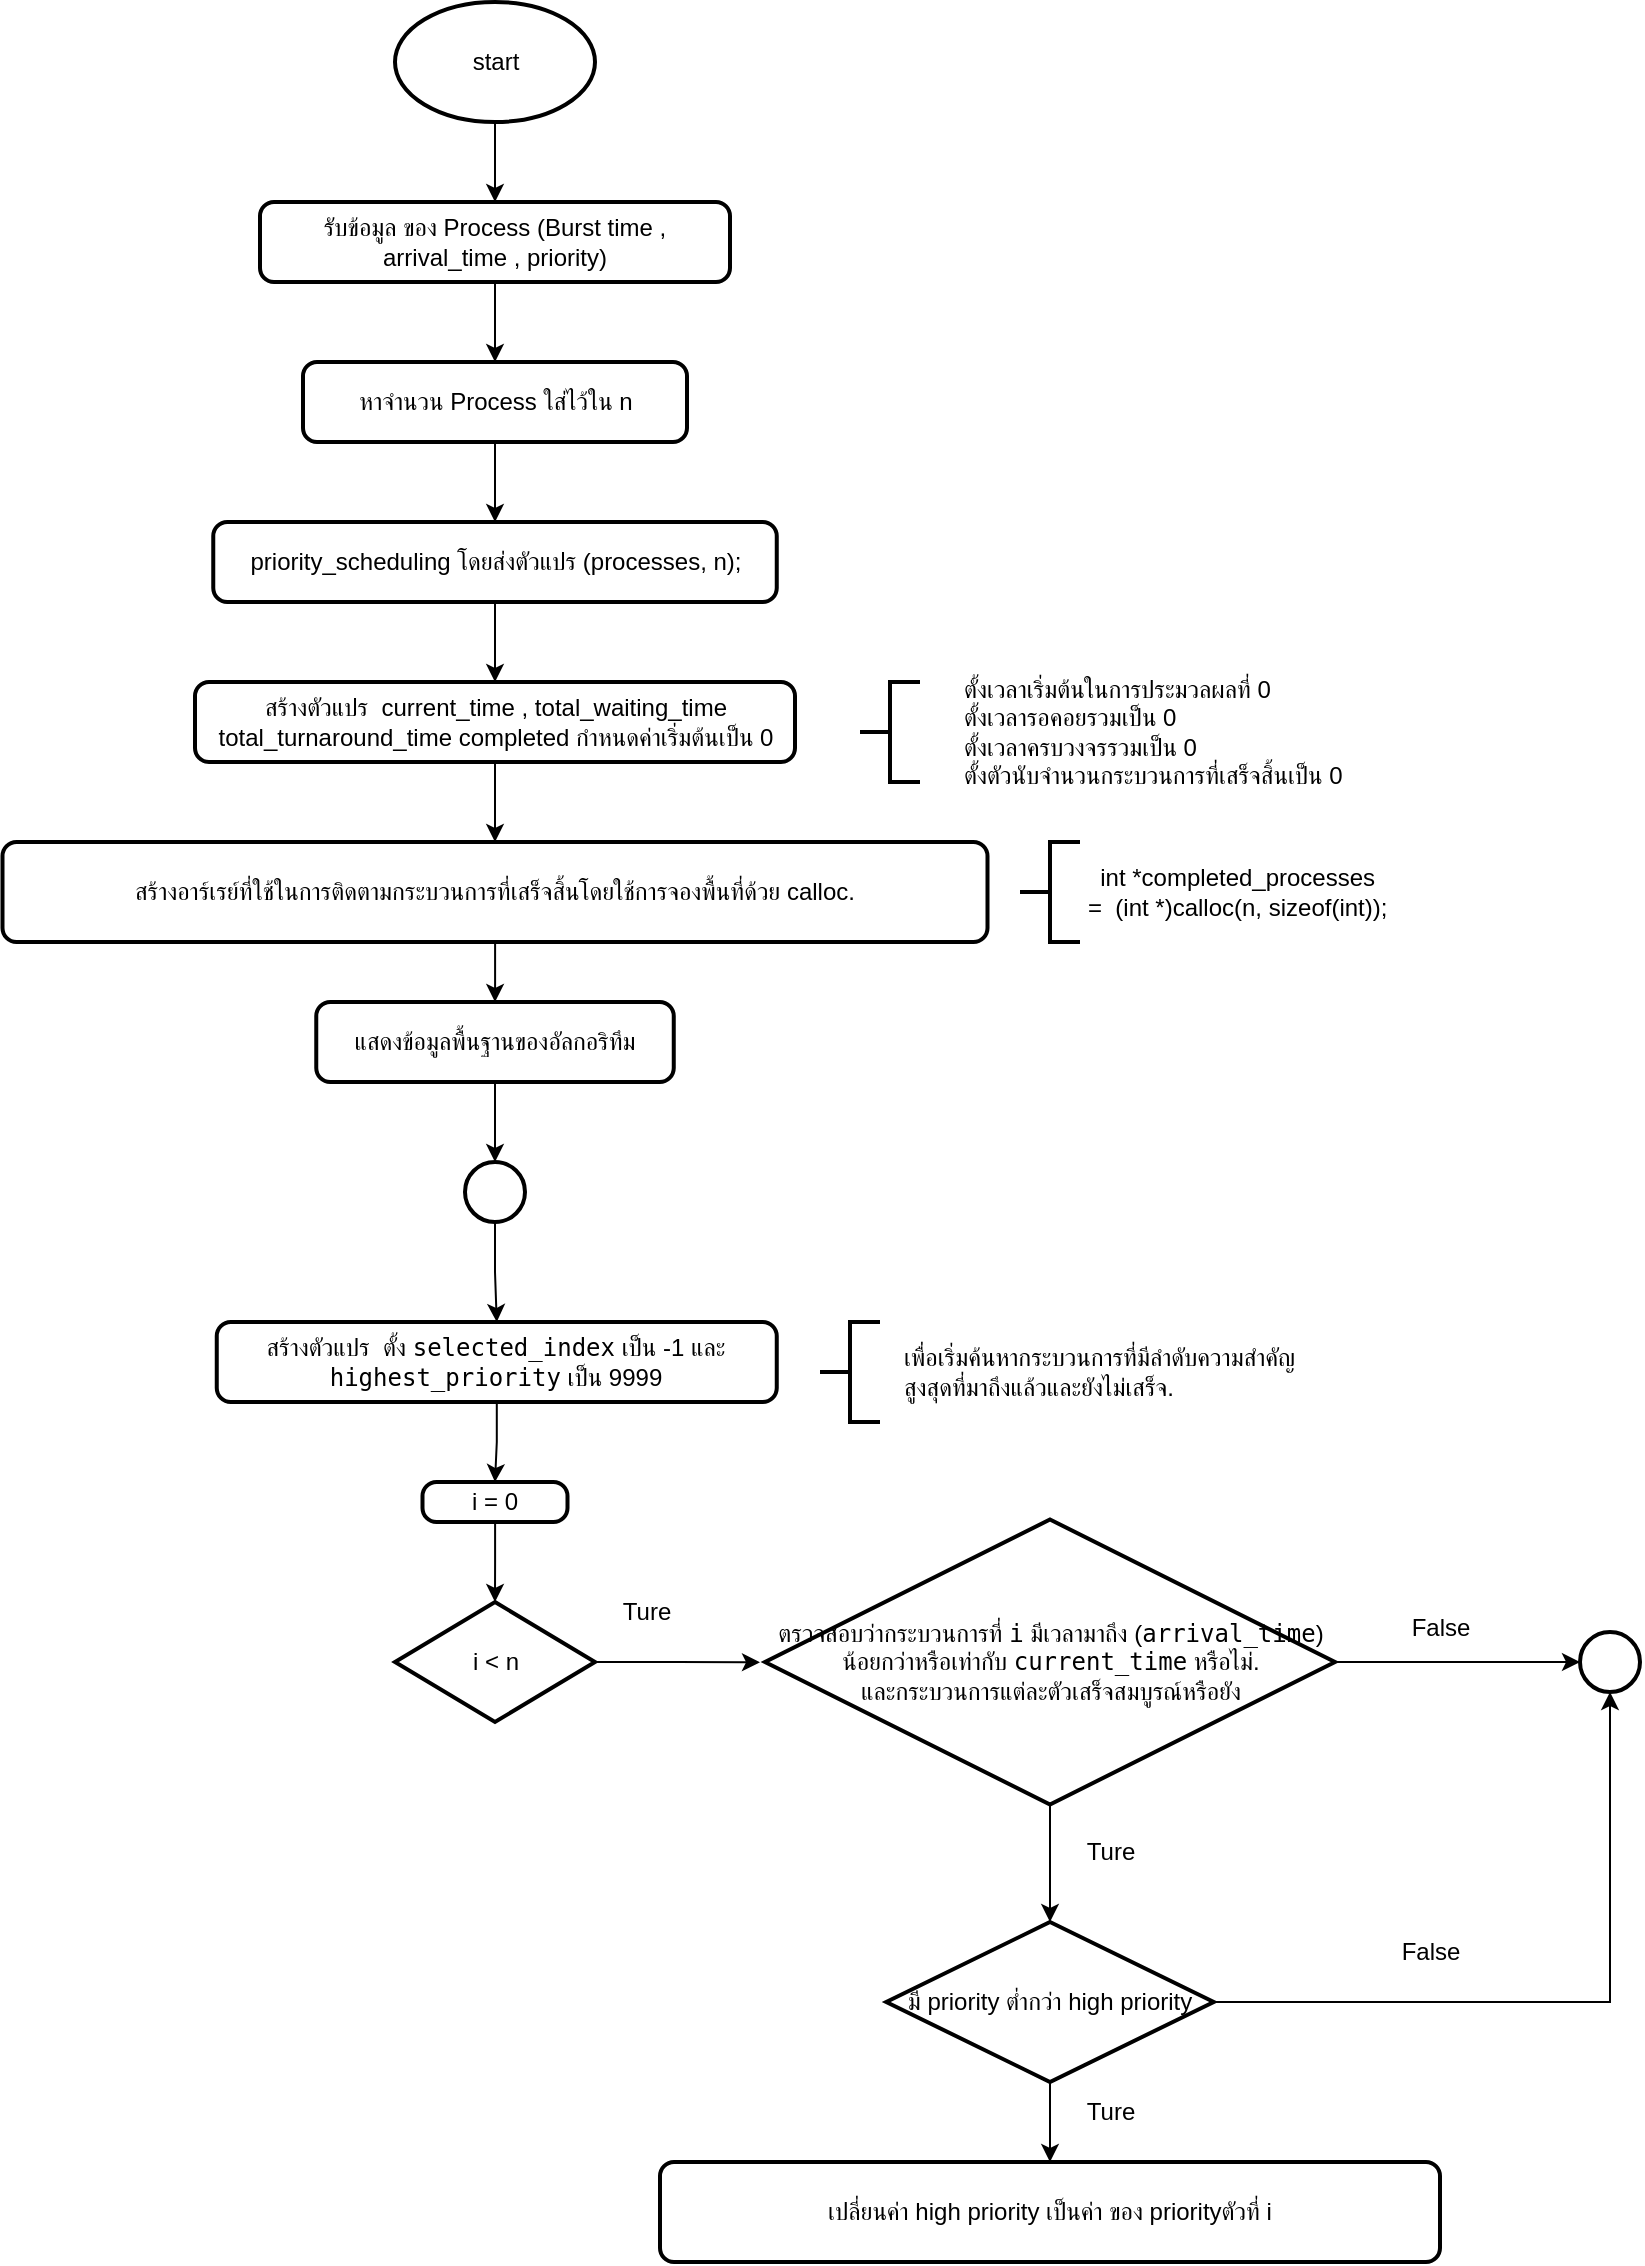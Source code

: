 <mxfile version="26.0.15">
  <diagram name="Page-1" id="1UH8hFeLwi0AJCHHLiri">
    <mxGraphModel dx="446" dy="485" grid="1" gridSize="10" guides="1" tooltips="1" connect="1" arrows="1" fold="1" page="1" pageScale="1" pageWidth="850" pageHeight="1100" math="0" shadow="0">
      <root>
        <mxCell id="0" />
        <mxCell id="1" parent="0" />
        <mxCell id="xQF8ePdnXQJCXrwEv5hU-9" style="edgeStyle=orthogonalEdgeStyle;rounded=0;orthogonalLoop=1;jettySize=auto;html=1;entryX=0.5;entryY=0;entryDx=0;entryDy=0;" edge="1" parent="1" source="xQF8ePdnXQJCXrwEv5hU-3" target="xQF8ePdnXQJCXrwEv5hU-8">
          <mxGeometry relative="1" as="geometry" />
        </mxCell>
        <mxCell id="xQF8ePdnXQJCXrwEv5hU-3" value="รับข้อมูล ของ Process (Burst time , arrival_time , priority)" style="rounded=1;whiteSpace=wrap;html=1;absoluteArcSize=1;arcSize=14;strokeWidth=2;" vertex="1" parent="1">
          <mxGeometry x="290" y="240" width="235" height="40" as="geometry" />
        </mxCell>
        <mxCell id="xQF8ePdnXQJCXrwEv5hU-7" style="edgeStyle=orthogonalEdgeStyle;rounded=0;orthogonalLoop=1;jettySize=auto;html=1;entryX=0.5;entryY=0;entryDx=0;entryDy=0;" edge="1" parent="1" source="xQF8ePdnXQJCXrwEv5hU-4" target="xQF8ePdnXQJCXrwEv5hU-3">
          <mxGeometry relative="1" as="geometry" />
        </mxCell>
        <mxCell id="xQF8ePdnXQJCXrwEv5hU-4" value="start" style="strokeWidth=2;html=1;shape=mxgraph.flowchart.start_1;whiteSpace=wrap;" vertex="1" parent="1">
          <mxGeometry x="357.5" y="140" width="100" height="60" as="geometry" />
        </mxCell>
        <mxCell id="xQF8ePdnXQJCXrwEv5hU-11" style="edgeStyle=orthogonalEdgeStyle;rounded=0;orthogonalLoop=1;jettySize=auto;html=1;entryX=0.5;entryY=0;entryDx=0;entryDy=0;" edge="1" parent="1" source="xQF8ePdnXQJCXrwEv5hU-8" target="xQF8ePdnXQJCXrwEv5hU-10">
          <mxGeometry relative="1" as="geometry" />
        </mxCell>
        <mxCell id="xQF8ePdnXQJCXrwEv5hU-8" value="หาจำนวน Process ใส่ไว้ใน n" style="rounded=1;whiteSpace=wrap;html=1;absoluteArcSize=1;arcSize=14;strokeWidth=2;" vertex="1" parent="1">
          <mxGeometry x="311.5" y="320" width="192" height="40" as="geometry" />
        </mxCell>
        <mxCell id="xQF8ePdnXQJCXrwEv5hU-13" style="edgeStyle=orthogonalEdgeStyle;rounded=0;orthogonalLoop=1;jettySize=auto;html=1;entryX=0.5;entryY=0;entryDx=0;entryDy=0;" edge="1" parent="1" source="xQF8ePdnXQJCXrwEv5hU-10" target="xQF8ePdnXQJCXrwEv5hU-12">
          <mxGeometry relative="1" as="geometry" />
        </mxCell>
        <mxCell id="xQF8ePdnXQJCXrwEv5hU-10" value="priority_scheduling โดยส่งตัวแปร (processes, n);" style="rounded=1;whiteSpace=wrap;html=1;absoluteArcSize=1;arcSize=14;strokeWidth=2;" vertex="1" parent="1">
          <mxGeometry x="266.63" y="400" width="281.75" height="40" as="geometry" />
        </mxCell>
        <mxCell id="xQF8ePdnXQJCXrwEv5hU-22" style="edgeStyle=orthogonalEdgeStyle;rounded=0;orthogonalLoop=1;jettySize=auto;html=1;entryX=0.5;entryY=0;entryDx=0;entryDy=0;" edge="1" parent="1" source="xQF8ePdnXQJCXrwEv5hU-12" target="xQF8ePdnXQJCXrwEv5hU-17">
          <mxGeometry relative="1" as="geometry" />
        </mxCell>
        <mxCell id="xQF8ePdnXQJCXrwEv5hU-12" value="สร้างตัวแปร&amp;nbsp;&amp;nbsp;current_time ,&amp;nbsp;total_waiting_time&lt;div&gt;total_turnaround_time&amp;nbsp;completed กำหนดค่าเริ่มต้นเป็น 0&lt;/div&gt;" style="rounded=1;whiteSpace=wrap;html=1;absoluteArcSize=1;arcSize=14;strokeWidth=2;" vertex="1" parent="1">
          <mxGeometry x="257.5" y="480" width="300" height="40" as="geometry" />
        </mxCell>
        <mxCell id="xQF8ePdnXQJCXrwEv5hU-14" value="" style="strokeWidth=2;html=1;shape=mxgraph.flowchart.annotation_2;align=left;labelPosition=right;pointerEvents=1;" vertex="1" parent="1">
          <mxGeometry x="590" y="480" width="30" height="50" as="geometry" />
        </mxCell>
        <mxCell id="xQF8ePdnXQJCXrwEv5hU-15" value="ตั้งเวลาเริ่มต้นในการประมวลผลที่ 0&lt;div&gt;ตั้งเวลารอคอยรวมเป็น 0&lt;/div&gt;&lt;div&gt;ตั้งเวลาครบวงจรรวมเป็น 0&lt;/div&gt;&lt;div&gt;ตั้งตัวนับจำนวนกระบวนการที่เสร็จสิ้นเป็น 0&lt;/div&gt;" style="text;html=1;align=left;verticalAlign=middle;resizable=0;points=[];autosize=1;strokeColor=none;fillColor=none;" vertex="1" parent="1">
          <mxGeometry x="640" y="470" width="230" height="70" as="geometry" />
        </mxCell>
        <mxCell id="xQF8ePdnXQJCXrwEv5hU-28" style="edgeStyle=orthogonalEdgeStyle;rounded=0;orthogonalLoop=1;jettySize=auto;html=1;entryX=0.5;entryY=0;entryDx=0;entryDy=0;" edge="1" parent="1" source="xQF8ePdnXQJCXrwEv5hU-17" target="xQF8ePdnXQJCXrwEv5hU-23">
          <mxGeometry relative="1" as="geometry" />
        </mxCell>
        <mxCell id="xQF8ePdnXQJCXrwEv5hU-17" value="สร้างอาร์เรย์ที่ใช้ในการติดตามกระบวนการที่เสร็จสิ้นโดยใช้การจองพื้นที่ด้วย calloc." style="rounded=1;whiteSpace=wrap;html=1;absoluteArcSize=1;arcSize=14;strokeWidth=2;" vertex="1" parent="1">
          <mxGeometry x="161.25" y="560" width="492.5" height="50" as="geometry" />
        </mxCell>
        <mxCell id="xQF8ePdnXQJCXrwEv5hU-18" value="" style="strokeWidth=2;html=1;shape=mxgraph.flowchart.annotation_2;align=left;labelPosition=right;pointerEvents=1;" vertex="1" parent="1">
          <mxGeometry x="670" y="560" width="30" height="50" as="geometry" />
        </mxCell>
        <mxCell id="xQF8ePdnXQJCXrwEv5hU-19" value="int *completed_processes&amp;nbsp;&lt;div&gt;=&amp;nbsp; (int *)calloc(n, sizeof(int));&amp;nbsp;&lt;/div&gt;" style="text;html=1;align=center;verticalAlign=middle;resizable=0;points=[];autosize=1;strokeColor=none;fillColor=none;" vertex="1" parent="1">
          <mxGeometry x="690" y="565" width="180" height="40" as="geometry" />
        </mxCell>
        <mxCell id="xQF8ePdnXQJCXrwEv5hU-23" value="แสดงข้อมูลพื้นฐานของอัลกอริทึม" style="rounded=1;whiteSpace=wrap;html=1;absoluteArcSize=1;arcSize=14;strokeWidth=2;" vertex="1" parent="1">
          <mxGeometry x="318.13" y="640" width="178.75" height="40" as="geometry" />
        </mxCell>
        <mxCell id="xQF8ePdnXQJCXrwEv5hU-33" style="edgeStyle=orthogonalEdgeStyle;rounded=0;orthogonalLoop=1;jettySize=auto;html=1;entryX=0.5;entryY=0;entryDx=0;entryDy=0;" edge="1" parent="1" source="xQF8ePdnXQJCXrwEv5hU-26" target="xQF8ePdnXQJCXrwEv5hU-31">
          <mxGeometry relative="1" as="geometry" />
        </mxCell>
        <mxCell id="xQF8ePdnXQJCXrwEv5hU-26" value="" style="strokeWidth=2;html=1;shape=mxgraph.flowchart.start_2;whiteSpace=wrap;" vertex="1" parent="1">
          <mxGeometry x="392.5" y="720" width="30" height="30" as="geometry" />
        </mxCell>
        <mxCell id="xQF8ePdnXQJCXrwEv5hU-29" style="edgeStyle=orthogonalEdgeStyle;rounded=0;orthogonalLoop=1;jettySize=auto;html=1;entryX=0.5;entryY=0;entryDx=0;entryDy=0;entryPerimeter=0;" edge="1" parent="1" source="xQF8ePdnXQJCXrwEv5hU-23" target="xQF8ePdnXQJCXrwEv5hU-26">
          <mxGeometry relative="1" as="geometry" />
        </mxCell>
        <mxCell id="xQF8ePdnXQJCXrwEv5hU-38" style="edgeStyle=orthogonalEdgeStyle;rounded=0;orthogonalLoop=1;jettySize=auto;html=1;entryX=0.5;entryY=0;entryDx=0;entryDy=0;" edge="1" parent="1" source="xQF8ePdnXQJCXrwEv5hU-31" target="xQF8ePdnXQJCXrwEv5hU-37">
          <mxGeometry relative="1" as="geometry" />
        </mxCell>
        <mxCell id="xQF8ePdnXQJCXrwEv5hU-31" value="สร้างตัวแปร&amp;nbsp; ตั้ง &lt;code data-end=&quot;712&quot; data-start=&quot;696&quot;&gt;selected_index&lt;/code&gt; เป็น -1 และ &lt;code data-end=&quot;743&quot; data-start=&quot;725&quot;&gt;highest_priority&lt;/code&gt; เป็น 9999" style="rounded=1;whiteSpace=wrap;html=1;absoluteArcSize=1;arcSize=14;strokeWidth=2;" vertex="1" parent="1">
          <mxGeometry x="268.38" y="800" width="280" height="40" as="geometry" />
        </mxCell>
        <mxCell id="xQF8ePdnXQJCXrwEv5hU-34" value="" style="strokeWidth=2;html=1;shape=mxgraph.flowchart.annotation_2;align=left;labelPosition=right;pointerEvents=1;" vertex="1" parent="1">
          <mxGeometry x="570" y="800" width="30" height="50" as="geometry" />
        </mxCell>
        <mxCell id="xQF8ePdnXQJCXrwEv5hU-35" value="เพื่อเริ่มค้นหากระบวนการที่มีลำดับความสำคัญ&lt;div&gt;สูงสุดที่มาถึงแล้วและยังไม่เสร็จ.&lt;/div&gt;" style="text;html=1;align=left;verticalAlign=middle;resizable=0;points=[];autosize=1;strokeColor=none;fillColor=none;" vertex="1" parent="1">
          <mxGeometry x="610" y="805" width="250" height="40" as="geometry" />
        </mxCell>
        <mxCell id="xQF8ePdnXQJCXrwEv5hU-44" style="edgeStyle=orthogonalEdgeStyle;rounded=0;orthogonalLoop=1;jettySize=auto;html=1;exitX=1;exitY=0.5;exitDx=0;exitDy=0;exitPerimeter=0;" edge="1" parent="1" source="xQF8ePdnXQJCXrwEv5hU-36">
          <mxGeometry relative="1" as="geometry">
            <mxPoint x="540" y="970.172" as="targetPoint" />
          </mxGeometry>
        </mxCell>
        <mxCell id="xQF8ePdnXQJCXrwEv5hU-36" value="i &amp;lt; n" style="strokeWidth=2;html=1;shape=mxgraph.flowchart.decision;whiteSpace=wrap;" vertex="1" parent="1">
          <mxGeometry x="357.5" y="940" width="100" height="60" as="geometry" />
        </mxCell>
        <mxCell id="xQF8ePdnXQJCXrwEv5hU-37" value="i = 0" style="rounded=1;whiteSpace=wrap;html=1;absoluteArcSize=1;arcSize=14;strokeWidth=2;" vertex="1" parent="1">
          <mxGeometry x="371.25" y="880" width="72.5" height="20" as="geometry" />
        </mxCell>
        <mxCell id="xQF8ePdnXQJCXrwEv5hU-39" style="edgeStyle=orthogonalEdgeStyle;rounded=0;orthogonalLoop=1;jettySize=auto;html=1;entryX=0.5;entryY=0;entryDx=0;entryDy=0;entryPerimeter=0;" edge="1" parent="1" source="xQF8ePdnXQJCXrwEv5hU-37" target="xQF8ePdnXQJCXrwEv5hU-36">
          <mxGeometry relative="1" as="geometry" />
        </mxCell>
        <mxCell id="xQF8ePdnXQJCXrwEv5hU-40" value="Ture" style="text;html=1;align=center;verticalAlign=middle;resizable=0;points=[];autosize=1;strokeColor=none;fillColor=none;" vertex="1" parent="1">
          <mxGeometry x="457.5" y="930" width="50" height="30" as="geometry" />
        </mxCell>
        <mxCell id="xQF8ePdnXQJCXrwEv5hU-46" style="edgeStyle=orthogonalEdgeStyle;rounded=0;orthogonalLoop=1;jettySize=auto;html=1;" edge="1" parent="1" source="xQF8ePdnXQJCXrwEv5hU-42">
          <mxGeometry relative="1" as="geometry">
            <mxPoint x="685" y="1100" as="targetPoint" />
          </mxGeometry>
        </mxCell>
        <mxCell id="xQF8ePdnXQJCXrwEv5hU-42" value="ตรวจสอบว่ากระบวนการที่ &lt;code data-end=&quot;400&quot; data-start=&quot;397&quot;&gt;i&lt;/code&gt; มีเวลามาถึง (&lt;code data-end=&quot;428&quot; data-start=&quot;414&quot;&gt;arrival_time&lt;/code&gt;) น้อยกว่าหรือเท่ากับ &lt;code data-end=&quot;464&quot; data-start=&quot;450&quot;&gt;current_time&lt;/code&gt; หรือไม่.&lt;div&gt;และกระบวนการแต่ละตัวเสร็จสมบูรณ์หรือยัง&lt;/div&gt;" style="strokeWidth=2;html=1;shape=mxgraph.flowchart.decision;whiteSpace=wrap;" vertex="1" parent="1">
          <mxGeometry x="542.5" y="898.75" width="285" height="142.5" as="geometry" />
        </mxCell>
        <mxCell id="xQF8ePdnXQJCXrwEv5hU-45" value="Ture" style="text;html=1;align=center;verticalAlign=middle;resizable=0;points=[];autosize=1;strokeColor=none;fillColor=none;" vertex="1" parent="1">
          <mxGeometry x="690" y="1050" width="50" height="30" as="geometry" />
        </mxCell>
        <mxCell id="xQF8ePdnXQJCXrwEv5hU-49" style="edgeStyle=orthogonalEdgeStyle;rounded=0;orthogonalLoop=1;jettySize=auto;html=1;" edge="1" parent="1" source="xQF8ePdnXQJCXrwEv5hU-47">
          <mxGeometry relative="1" as="geometry">
            <mxPoint x="685.005" y="1220" as="targetPoint" />
          </mxGeometry>
        </mxCell>
        <mxCell id="xQF8ePdnXQJCXrwEv5hU-53" style="edgeStyle=orthogonalEdgeStyle;rounded=0;orthogonalLoop=1;jettySize=auto;html=1;entryX=0.5;entryY=1;entryDx=0;entryDy=0;entryPerimeter=0;" edge="1" parent="1" source="xQF8ePdnXQJCXrwEv5hU-47" target="xQF8ePdnXQJCXrwEv5hU-51">
          <mxGeometry relative="1" as="geometry">
            <mxPoint x="960" y="1140" as="targetPoint" />
            <Array as="points">
              <mxPoint x="965" y="1140" />
            </Array>
          </mxGeometry>
        </mxCell>
        <mxCell id="xQF8ePdnXQJCXrwEv5hU-47" value="มี&amp;nbsp;priority ต่ำกว่า high&amp;nbsp;priority" style="strokeWidth=2;html=1;shape=mxgraph.flowchart.decision;whiteSpace=wrap;" vertex="1" parent="1">
          <mxGeometry x="603.13" y="1100" width="163.75" height="80" as="geometry" />
        </mxCell>
        <mxCell id="xQF8ePdnXQJCXrwEv5hU-48" value="Ture" style="text;html=1;align=center;verticalAlign=middle;resizable=0;points=[];autosize=1;strokeColor=none;fillColor=none;" vertex="1" parent="1">
          <mxGeometry x="690" y="1180" width="50" height="30" as="geometry" />
        </mxCell>
        <mxCell id="xQF8ePdnXQJCXrwEv5hU-50" value="เปลี่ยนค่า high&amp;nbsp;priority เป็นค่า ของ priorityตัวที่ i" style="rounded=1;whiteSpace=wrap;html=1;absoluteArcSize=1;arcSize=14;strokeWidth=2;" vertex="1" parent="1">
          <mxGeometry x="490" y="1220" width="390" height="50" as="geometry" />
        </mxCell>
        <mxCell id="xQF8ePdnXQJCXrwEv5hU-51" value="" style="strokeWidth=2;html=1;shape=mxgraph.flowchart.start_2;whiteSpace=wrap;" vertex="1" parent="1">
          <mxGeometry x="950" y="955" width="30" height="30" as="geometry" />
        </mxCell>
        <mxCell id="xQF8ePdnXQJCXrwEv5hU-52" style="edgeStyle=orthogonalEdgeStyle;rounded=0;orthogonalLoop=1;jettySize=auto;html=1;entryX=0;entryY=0.5;entryDx=0;entryDy=0;entryPerimeter=0;" edge="1" parent="1" source="xQF8ePdnXQJCXrwEv5hU-42" target="xQF8ePdnXQJCXrwEv5hU-51">
          <mxGeometry relative="1" as="geometry" />
        </mxCell>
        <mxCell id="xQF8ePdnXQJCXrwEv5hU-54" value="False" style="text;html=1;align=center;verticalAlign=middle;resizable=0;points=[];autosize=1;strokeColor=none;fillColor=none;" vertex="1" parent="1">
          <mxGeometry x="855" y="938" width="50" height="30" as="geometry" />
        </mxCell>
        <mxCell id="xQF8ePdnXQJCXrwEv5hU-55" value="False" style="text;html=1;align=center;verticalAlign=middle;resizable=0;points=[];autosize=1;strokeColor=none;fillColor=none;" vertex="1" parent="1">
          <mxGeometry x="850" y="1100" width="50" height="30" as="geometry" />
        </mxCell>
      </root>
    </mxGraphModel>
  </diagram>
</mxfile>
